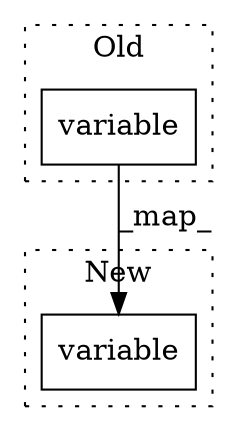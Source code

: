 digraph G {
subgraph cluster0 {
1 [label="variable" a="32" s="54466,54491" l="9,1" shape="box"];
label = "Old";
style="dotted";
}
subgraph cluster1 {
2 [label="variable" a="32" s="54065,54090" l="9,1" shape="box"];
label = "New";
style="dotted";
}
1 -> 2 [label="_map_"];
}